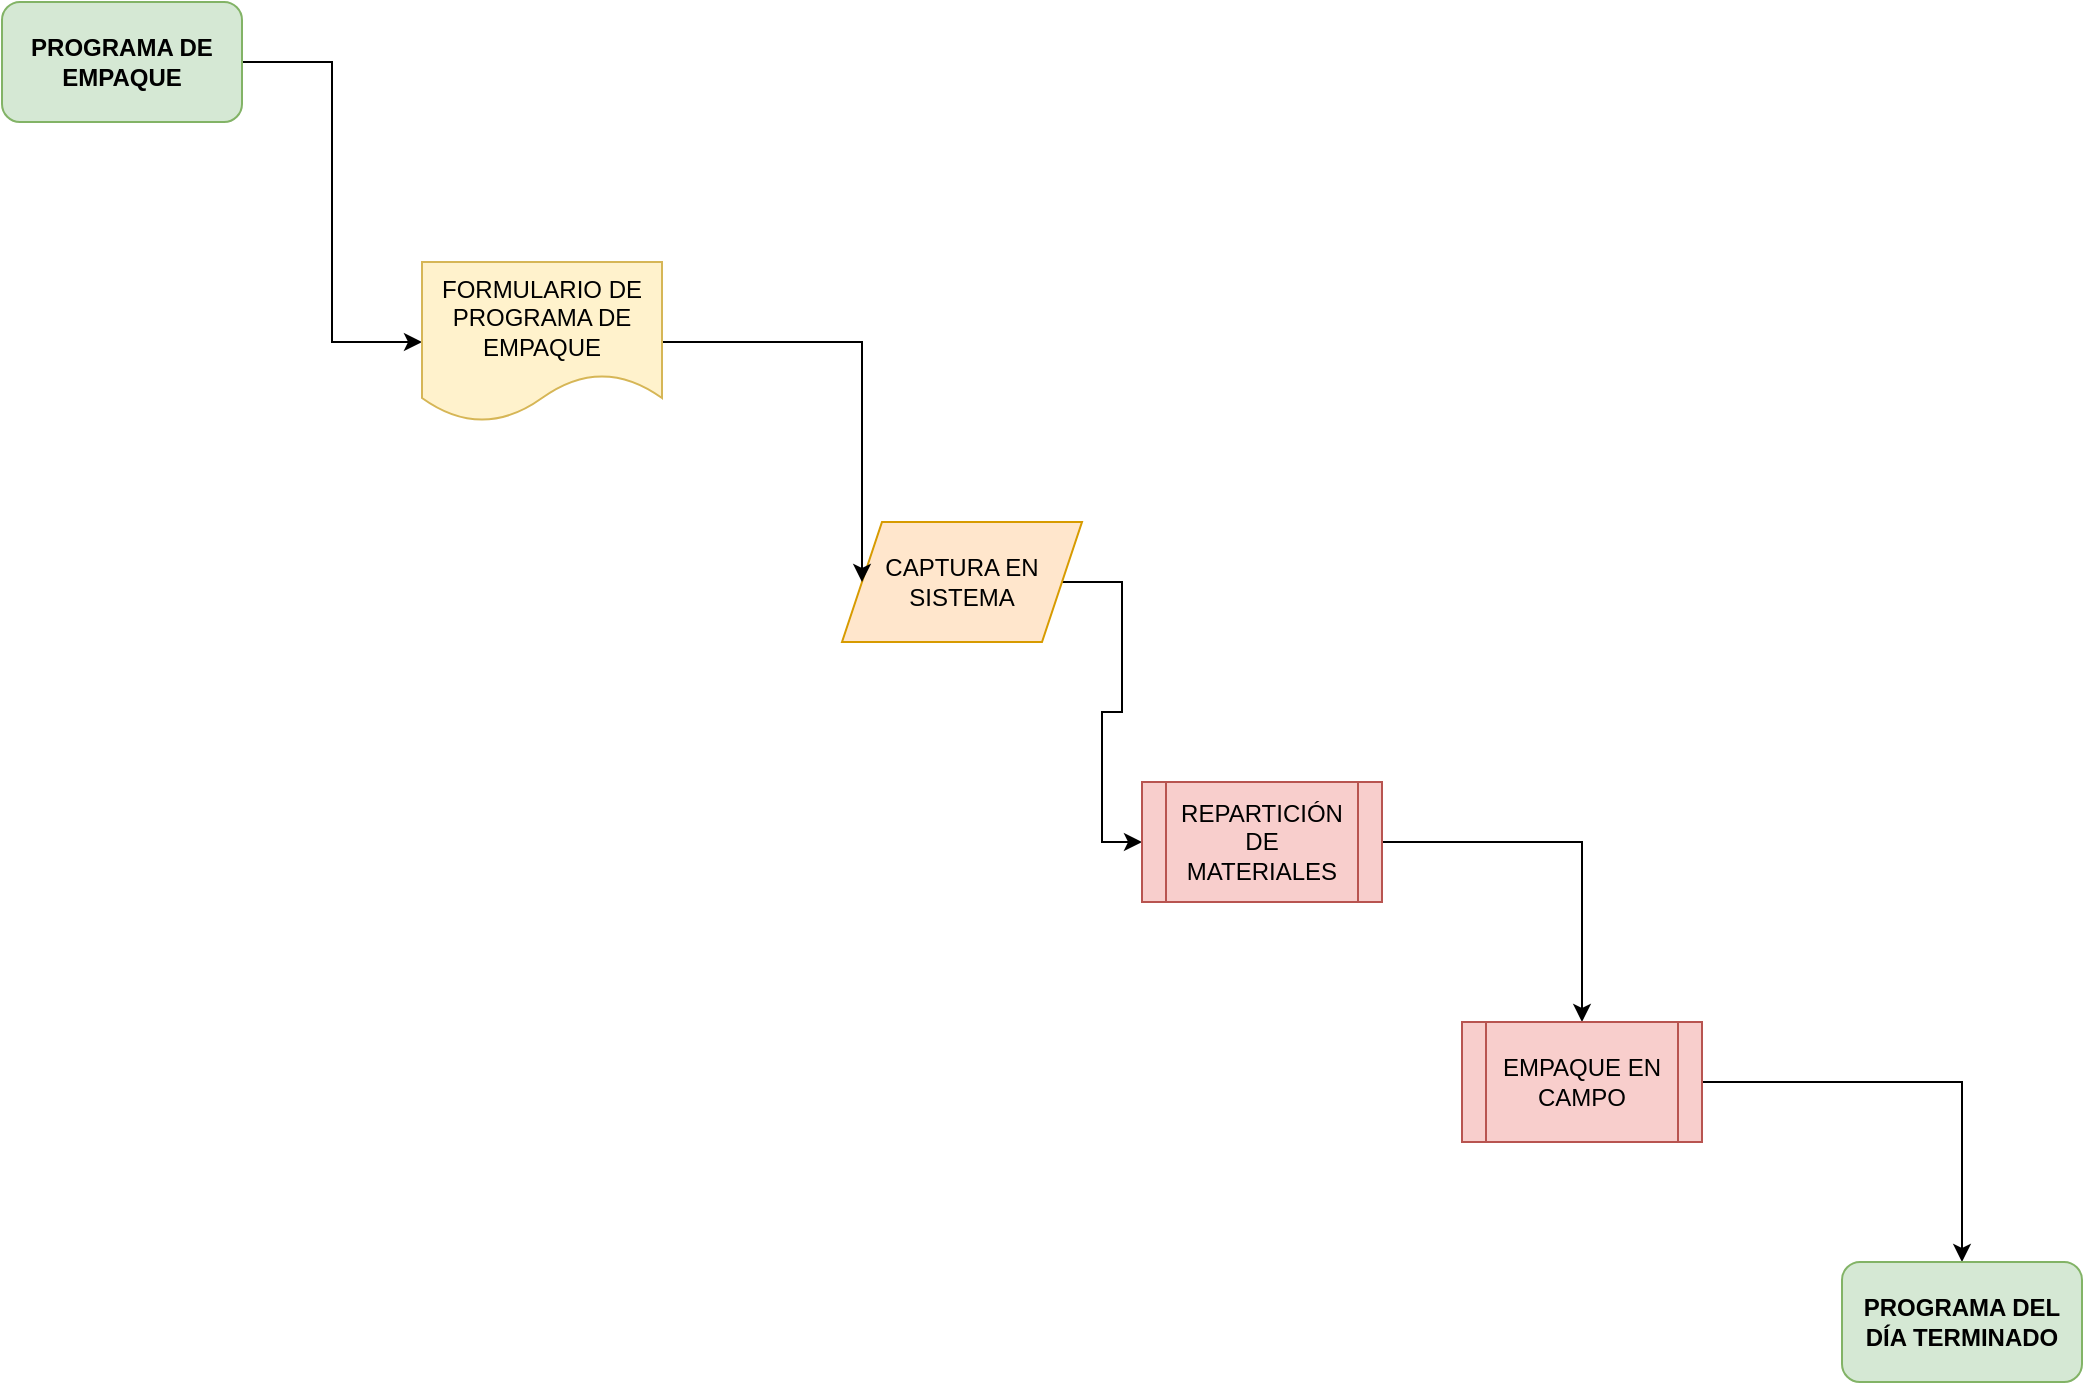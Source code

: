 <mxfile version="21.1.6" type="github">
  <diagram name="Página-1" id="7r3qvMrUDIAu8puuAzQh">
    <mxGraphModel dx="1434" dy="788" grid="1" gridSize="10" guides="1" tooltips="1" connect="1" arrows="1" fold="1" page="1" pageScale="1" pageWidth="1169" pageHeight="827" math="0" shadow="0">
      <root>
        <mxCell id="0" />
        <mxCell id="1" parent="0" />
        <mxCell id="7d7VojkJWrQPYle1wUF3-2" style="edgeStyle=orthogonalEdgeStyle;rounded=0;orthogonalLoop=1;jettySize=auto;html=1;entryX=0;entryY=0.5;entryDx=0;entryDy=0;" edge="1" parent="1" source="7d7VojkJWrQPYle1wUF3-1" target="7d7VojkJWrQPYle1wUF3-4">
          <mxGeometry relative="1" as="geometry">
            <mxPoint x="300" y="70" as="targetPoint" />
          </mxGeometry>
        </mxCell>
        <mxCell id="7d7VojkJWrQPYle1wUF3-1" value="PROGRAMA DE EMPAQUE" style="rounded=1;whiteSpace=wrap;html=1;fillColor=#d5e8d4;strokeColor=#82b366;fontStyle=1" vertex="1" parent="1">
          <mxGeometry x="80" y="40" width="120" height="60" as="geometry" />
        </mxCell>
        <mxCell id="7d7VojkJWrQPYle1wUF3-8" style="edgeStyle=orthogonalEdgeStyle;rounded=0;orthogonalLoop=1;jettySize=auto;html=1;entryX=0;entryY=0.5;entryDx=0;entryDy=0;" edge="1" parent="1" source="7d7VojkJWrQPYle1wUF3-3" target="7d7VojkJWrQPYle1wUF3-7">
          <mxGeometry relative="1" as="geometry" />
        </mxCell>
        <mxCell id="7d7VojkJWrQPYle1wUF3-3" value="CAPTURA EN SISTEMA" style="shape=parallelogram;perimeter=parallelogramPerimeter;whiteSpace=wrap;html=1;fixedSize=1;fillColor=#ffe6cc;strokeColor=#d79b00;" vertex="1" parent="1">
          <mxGeometry x="500" y="300" width="120" height="60" as="geometry" />
        </mxCell>
        <mxCell id="7d7VojkJWrQPYle1wUF3-6" style="edgeStyle=orthogonalEdgeStyle;rounded=0;orthogonalLoop=1;jettySize=auto;html=1;entryX=0;entryY=0.5;entryDx=0;entryDy=0;" edge="1" parent="1" source="7d7VojkJWrQPYle1wUF3-4" target="7d7VojkJWrQPYle1wUF3-3">
          <mxGeometry relative="1" as="geometry" />
        </mxCell>
        <mxCell id="7d7VojkJWrQPYle1wUF3-4" value="FORMULARIO DE PROGRAMA DE EMPAQUE" style="shape=document;whiteSpace=wrap;html=1;boundedLbl=1;fillColor=#fff2cc;strokeColor=#d6b656;" vertex="1" parent="1">
          <mxGeometry x="290" y="170" width="120" height="80" as="geometry" />
        </mxCell>
        <mxCell id="7d7VojkJWrQPYle1wUF3-10" style="edgeStyle=orthogonalEdgeStyle;rounded=0;orthogonalLoop=1;jettySize=auto;html=1;" edge="1" parent="1" source="7d7VojkJWrQPYle1wUF3-7" target="7d7VojkJWrQPYle1wUF3-9">
          <mxGeometry relative="1" as="geometry" />
        </mxCell>
        <mxCell id="7d7VojkJWrQPYle1wUF3-7" value="REPARTICIÓN DE MATERIALES" style="shape=process;whiteSpace=wrap;html=1;backgroundOutline=1;fillColor=#f8cecc;strokeColor=#b85450;" vertex="1" parent="1">
          <mxGeometry x="650" y="430" width="120" height="60" as="geometry" />
        </mxCell>
        <mxCell id="7d7VojkJWrQPYle1wUF3-12" style="edgeStyle=orthogonalEdgeStyle;rounded=0;orthogonalLoop=1;jettySize=auto;html=1;" edge="1" parent="1" source="7d7VojkJWrQPYle1wUF3-9" target="7d7VojkJWrQPYle1wUF3-11">
          <mxGeometry relative="1" as="geometry" />
        </mxCell>
        <mxCell id="7d7VojkJWrQPYle1wUF3-9" value="EMPAQUE EN CAMPO" style="shape=process;whiteSpace=wrap;html=1;backgroundOutline=1;fillColor=#f8cecc;strokeColor=#b85450;" vertex="1" parent="1">
          <mxGeometry x="810" y="550" width="120" height="60" as="geometry" />
        </mxCell>
        <mxCell id="7d7VojkJWrQPYle1wUF3-11" value="PROGRAMA DEL DÍA TERMINADO" style="rounded=1;whiteSpace=wrap;html=1;fillColor=#d5e8d4;strokeColor=#82b366;fontStyle=1" vertex="1" parent="1">
          <mxGeometry x="1000" y="670" width="120" height="60" as="geometry" />
        </mxCell>
      </root>
    </mxGraphModel>
  </diagram>
</mxfile>
